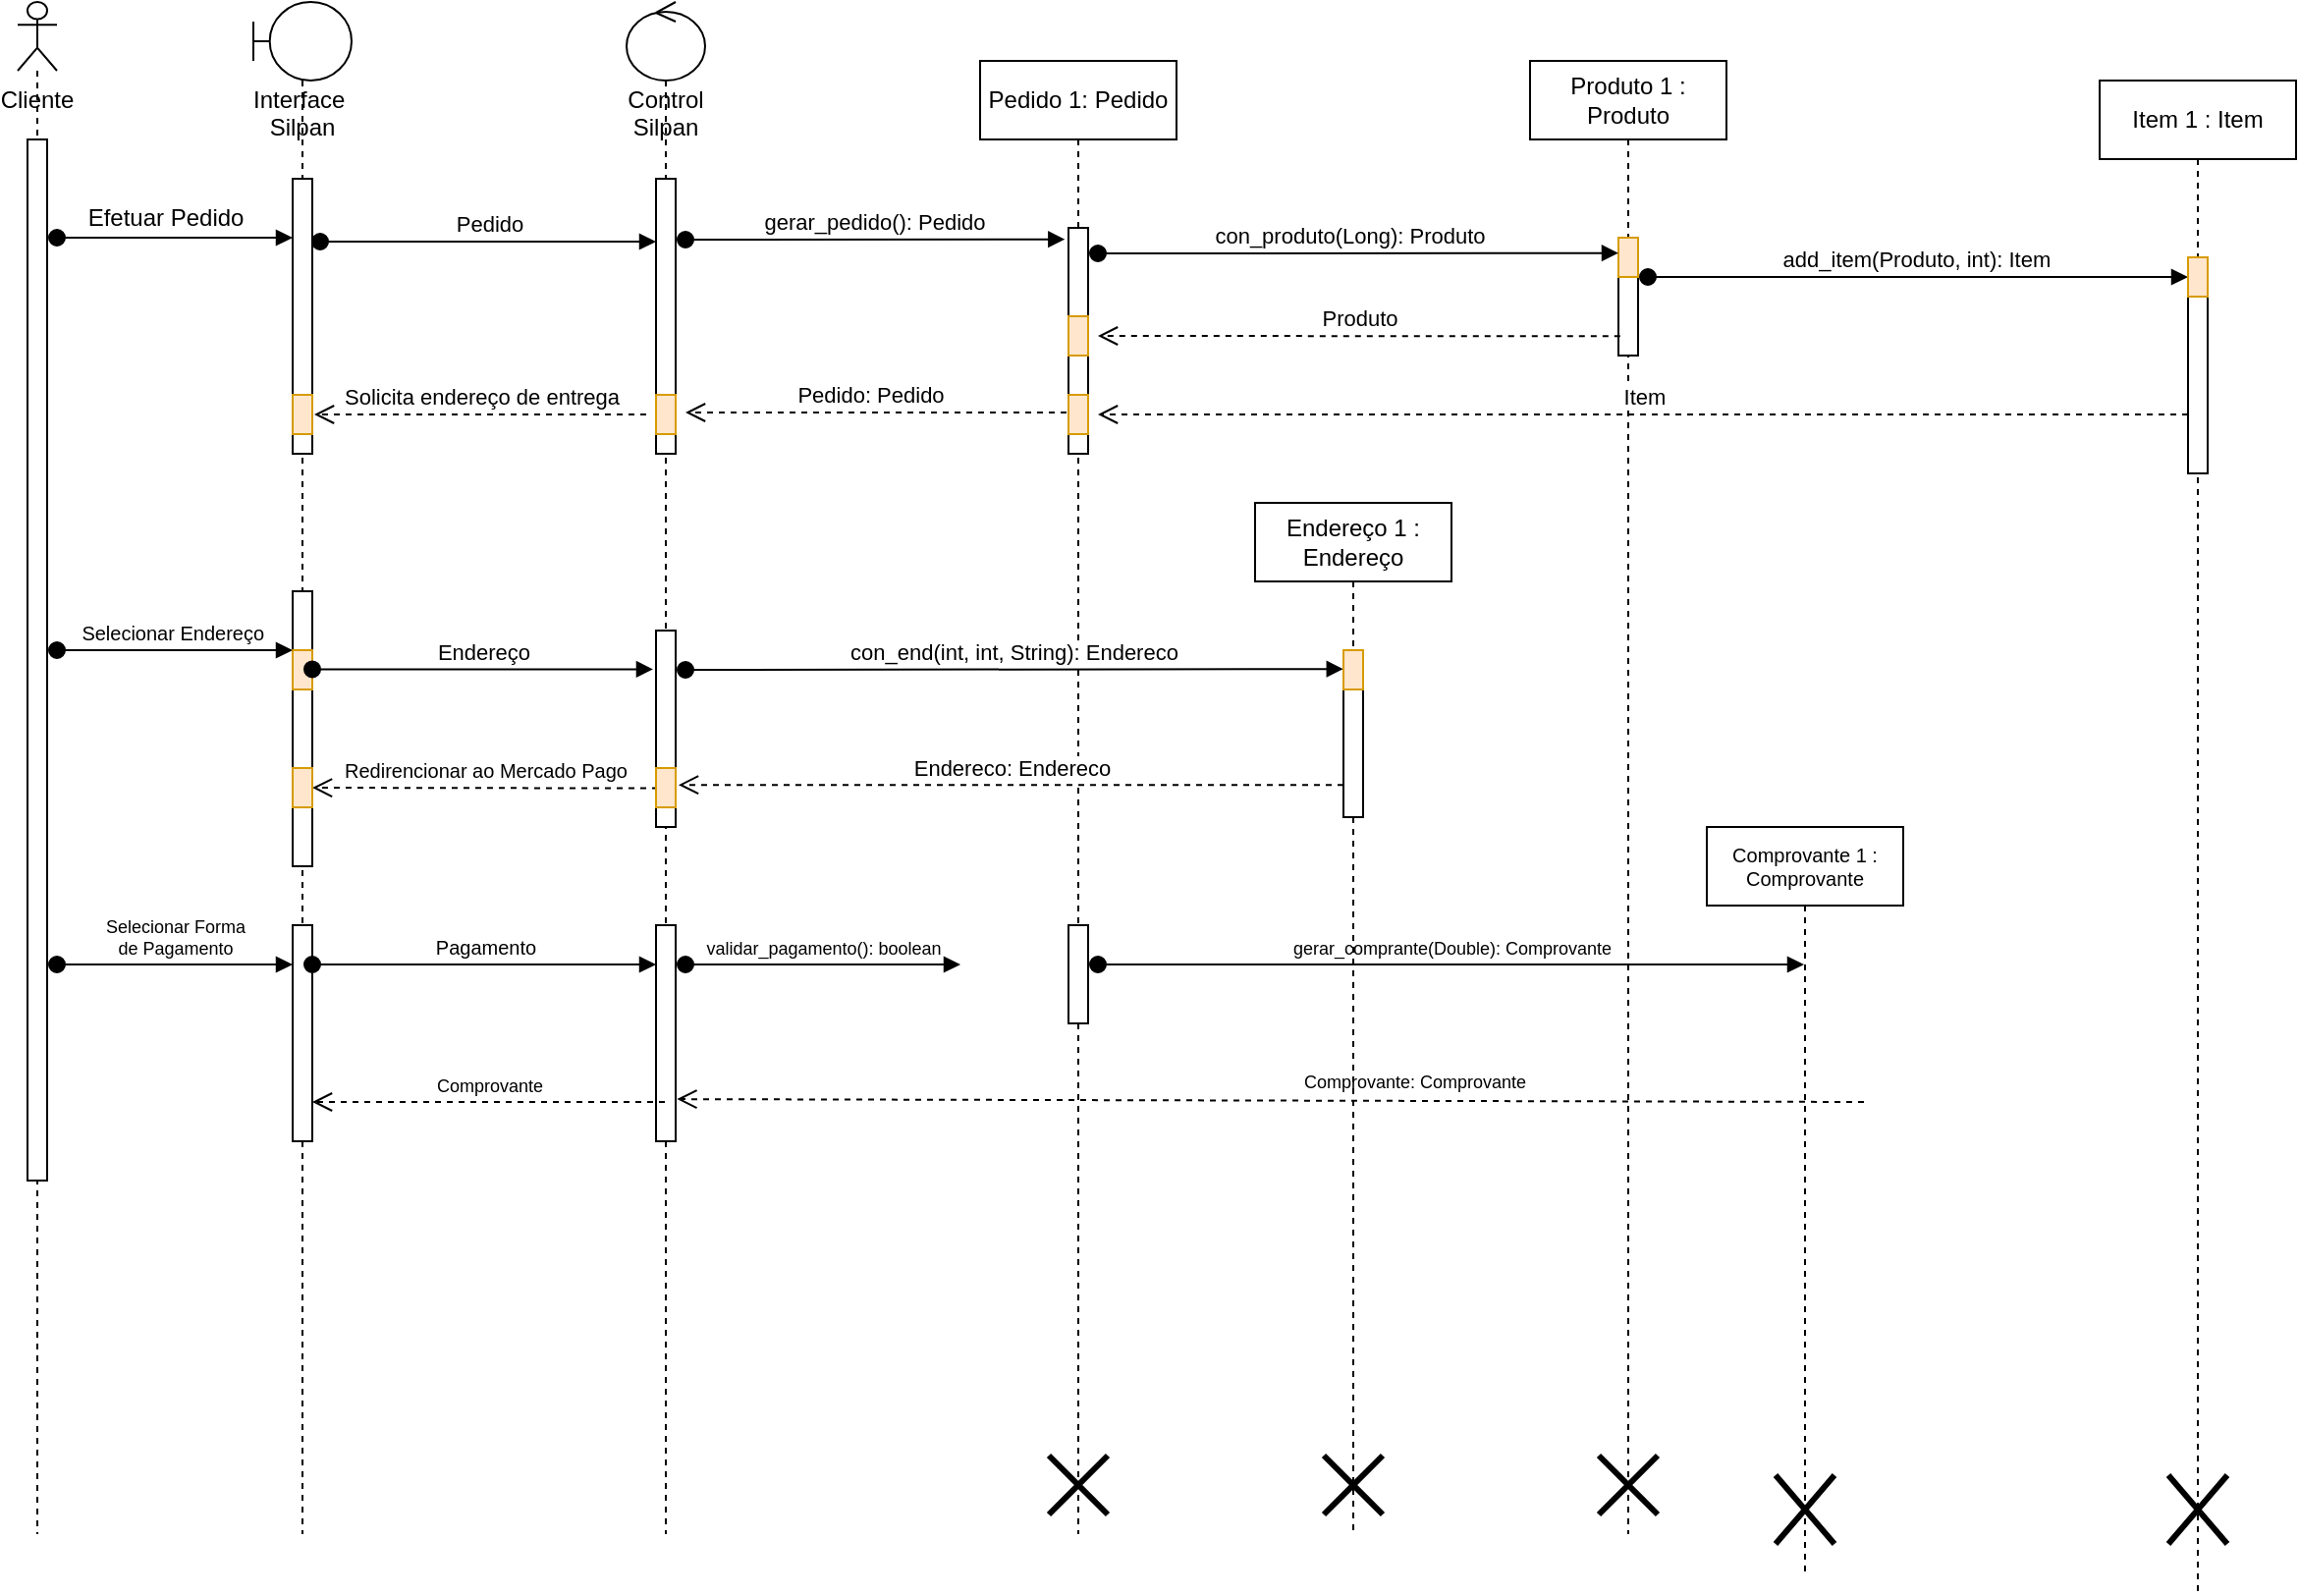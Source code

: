 <mxfile version="14.4.3" type="device"><diagram id="OQ-iXqlB67VpfukBFE_A" name="Página-1"><mxGraphModel dx="677" dy="396" grid="1" gridSize="10" guides="1" tooltips="1" connect="1" arrows="1" fold="1" page="1" pageScale="1" pageWidth="827" pageHeight="1169" math="0" shadow="0"><root><mxCell id="0"/><mxCell id="1" parent="0"/><mxCell id="o5wv8LOmDFNqc_gq_wm2-33" value="Redirencionar ao Mercado Pago" style="html=1;verticalAlign=bottom;endArrow=open;dashed=1;endSize=8;exitX=0.1;exitY=0.803;exitDx=0;exitDy=0;exitPerimeter=0;fontSize=10;" parent="1" source="o5wv8LOmDFNqc_gq_wm2-29" edge="1"><mxGeometry relative="1" as="geometry"><mxPoint x="360" y="500" as="sourcePoint"/><mxPoint x="260.0" y="500" as="targetPoint"/></mxGeometry></mxCell><mxCell id="o5wv8LOmDFNqc_gq_wm2-20" value="Pedido: Pedido" style="html=1;verticalAlign=bottom;endArrow=open;dashed=1;endSize=8;" parent="1" edge="1"><mxGeometry x="0.064" relative="1" as="geometry"><mxPoint x="650" y="309" as="sourcePoint"/><mxPoint x="450" y="309" as="targetPoint"/><mxPoint as="offset"/></mxGeometry></mxCell><mxCell id="tGT1rPYwJrPXcXbt0bv_-14" value="Produto 1 : Produto" style="shape=umlLifeline;perimeter=lifelinePerimeter;whiteSpace=wrap;html=1;container=1;collapsible=0;recursiveResize=0;outlineConnect=0;resizable=0;" parent="1" vertex="1"><mxGeometry x="880" y="130" width="100" height="750" as="geometry"/></mxCell><mxCell id="tGT1rPYwJrPXcXbt0bv_-46" value="" style="shape=umlDestroy;whiteSpace=wrap;html=1;strokeWidth=3;" parent="tGT1rPYwJrPXcXbt0bv_-14" vertex="1"><mxGeometry x="35" y="710" width="30" height="30" as="geometry"/></mxCell><mxCell id="o5wv8LOmDFNqc_gq_wm2-13" value="add_item(Produto, int): Item&amp;nbsp;" style="html=1;verticalAlign=bottom;startArrow=oval;startFill=1;endArrow=block;startSize=8;" parent="tGT1rPYwJrPXcXbt0bv_-14" edge="1" target="o5wv8LOmDFNqc_gq_wm2-11"><mxGeometry width="60" relative="1" as="geometry"><mxPoint x="60" y="110" as="sourcePoint"/><mxPoint x="233" y="110" as="targetPoint"/></mxGeometry></mxCell><mxCell id="o5wv8LOmDFNqc_gq_wm2-50" value="Comprovante: Comprovante" style="html=1;verticalAlign=bottom;endArrow=open;dashed=1;endSize=8;fontSize=9;entryX=1.067;entryY=0.805;entryDx=0;entryDy=0;entryPerimeter=0;" parent="tGT1rPYwJrPXcXbt0bv_-14" target="o5wv8LOmDFNqc_gq_wm2-35" edge="1"><mxGeometry x="-0.241" y="-1" relative="1" as="geometry"><mxPoint x="170" y="530" as="sourcePoint"/><mxPoint x="-280" y="540" as="targetPoint"/><mxPoint as="offset"/></mxGeometry></mxCell><mxCell id="tGT1rPYwJrPXcXbt0bv_-15" value="" style="html=1;points=[];perimeter=orthogonalPerimeter;" parent="tGT1rPYwJrPXcXbt0bv_-14" vertex="1"><mxGeometry x="45" y="90" width="10" height="60" as="geometry"/></mxCell><mxCell id="M7fGhseqd1glGSnuLsdf-5" value="" style="html=1;points=[];perimeter=orthogonalPerimeter;fillColor=#ffe6cc;strokeColor=#d79b00;" vertex="1" parent="tGT1rPYwJrPXcXbt0bv_-14"><mxGeometry x="45" y="90" width="10" height="20" as="geometry"/></mxCell><mxCell id="tGT1rPYwJrPXcXbt0bv_-13" value="Pedido 1: Pedido" style="shape=umlLifeline;perimeter=lifelinePerimeter;whiteSpace=wrap;html=1;container=1;collapsible=0;recursiveResize=0;outlineConnect=0;" parent="1" vertex="1"><mxGeometry x="600" y="130" width="100" height="750" as="geometry"/></mxCell><mxCell id="tGT1rPYwJrPXcXbt0bv_-47" value="" style="shape=umlDestroy;whiteSpace=wrap;html=1;strokeWidth=3;" parent="tGT1rPYwJrPXcXbt0bv_-13" vertex="1"><mxGeometry x="35" y="710" width="30" height="30" as="geometry"/></mxCell><mxCell id="o5wv8LOmDFNqc_gq_wm2-47" value="" style="html=1;points=[];perimeter=orthogonalPerimeter;fontSize=10;" parent="tGT1rPYwJrPXcXbt0bv_-13" vertex="1"><mxGeometry x="45" y="440" width="10" height="50" as="geometry"/></mxCell><mxCell id="o5wv8LOmDFNqc_gq_wm2-49" value="gerar_comprante(Double): Comprovante" style="html=1;verticalAlign=bottom;startArrow=oval;startFill=1;endArrow=block;startSize=8;fontSize=9;" parent="tGT1rPYwJrPXcXbt0bv_-13" target="o5wv8LOmDFNqc_gq_wm2-44" edge="1"><mxGeometry width="60" relative="1" as="geometry"><mxPoint x="60" y="460" as="sourcePoint"/><mxPoint x="120" y="460" as="targetPoint"/></mxGeometry></mxCell><mxCell id="tGT1rPYwJrPXcXbt0bv_-27" value="" style="html=1;points=[];perimeter=orthogonalPerimeter;" parent="tGT1rPYwJrPXcXbt0bv_-13" vertex="1"><mxGeometry x="45" y="85" width="10" height="115" as="geometry"/></mxCell><mxCell id="M7fGhseqd1glGSnuLsdf-3" value="" style="html=1;points=[];perimeter=orthogonalPerimeter;fillColor=#ffe6cc;strokeColor=#d79b00;" vertex="1" parent="tGT1rPYwJrPXcXbt0bv_-13"><mxGeometry x="45" y="130" width="10" height="20" as="geometry"/></mxCell><mxCell id="M7fGhseqd1glGSnuLsdf-13" value="" style="html=1;points=[];perimeter=orthogonalPerimeter;fillColor=#ffe6cc;strokeColor=#d79b00;" vertex="1" parent="tGT1rPYwJrPXcXbt0bv_-13"><mxGeometry x="45" y="170" width="10" height="20" as="geometry"/></mxCell><mxCell id="tGT1rPYwJrPXcXbt0bv_-4" value="Cliente" style="shape=umlLifeline;participant=umlActor;perimeter=lifelinePerimeter;whiteSpace=wrap;html=1;container=1;collapsible=0;recursiveResize=0;verticalAlign=top;spacingTop=36;outlineConnect=0;size=35;" parent="1" vertex="1"><mxGeometry x="110" y="100" width="20" height="780" as="geometry"/></mxCell><mxCell id="tGT1rPYwJrPXcXbt0bv_-5" value="" style="html=1;points=[];perimeter=orthogonalPerimeter;" parent="tGT1rPYwJrPXcXbt0bv_-4" vertex="1"><mxGeometry x="5" y="70" width="10" height="530" as="geometry"/></mxCell><mxCell id="tGT1rPYwJrPXcXbt0bv_-6" value="Interface&amp;nbsp; Silpan" style="shape=umlLifeline;participant=umlBoundary;perimeter=lifelinePerimeter;whiteSpace=wrap;html=1;container=1;collapsible=0;recursiveResize=0;verticalAlign=top;spacingTop=36;outlineConnect=0;size=40;" parent="1" vertex="1"><mxGeometry x="230" y="100" width="50" height="780" as="geometry"/></mxCell><mxCell id="tGT1rPYwJrPXcXbt0bv_-7" value="" style="html=1;points=[];perimeter=orthogonalPerimeter;" parent="tGT1rPYwJrPXcXbt0bv_-6" vertex="1"><mxGeometry x="20" y="90" width="10" height="140" as="geometry"/></mxCell><mxCell id="o5wv8LOmDFNqc_gq_wm2-21" value="" style="html=1;points=[];perimeter=orthogonalPerimeter;" parent="tGT1rPYwJrPXcXbt0bv_-6" vertex="1"><mxGeometry x="20" y="300" width="10" height="140" as="geometry"/></mxCell><mxCell id="o5wv8LOmDFNqc_gq_wm2-34" value="" style="html=1;points=[];perimeter=orthogonalPerimeter;" parent="tGT1rPYwJrPXcXbt0bv_-6" vertex="1"><mxGeometry x="20" y="470" width="10" height="110" as="geometry"/></mxCell><mxCell id="o5wv8LOmDFNqc_gq_wm2-38" value="Pagamento" style="html=1;verticalAlign=bottom;startArrow=oval;startFill=1;endArrow=block;startSize=8;fontSize=10;" parent="tGT1rPYwJrPXcXbt0bv_-6" target="o5wv8LOmDFNqc_gq_wm2-35" edge="1"><mxGeometry width="60" relative="1" as="geometry"><mxPoint x="30" y="490" as="sourcePoint"/><mxPoint x="90" y="490" as="targetPoint"/></mxGeometry></mxCell><mxCell id="M7fGhseqd1glGSnuLsdf-4" value="" style="html=1;points=[];perimeter=orthogonalPerimeter;fillColor=#ffe6cc;strokeColor=#d79b00;" vertex="1" parent="tGT1rPYwJrPXcXbt0bv_-6"><mxGeometry x="20" y="200" width="10" height="20" as="geometry"/></mxCell><mxCell id="M7fGhseqd1glGSnuLsdf-7" value="" style="html=1;points=[];perimeter=orthogonalPerimeter;fillColor=#ffe6cc;strokeColor=#d79b00;" vertex="1" parent="tGT1rPYwJrPXcXbt0bv_-6"><mxGeometry x="20" y="330" width="10" height="20" as="geometry"/></mxCell><mxCell id="M7fGhseqd1glGSnuLsdf-10" value="" style="html=1;points=[];perimeter=orthogonalPerimeter;fillColor=#ffe6cc;strokeColor=#d79b00;" vertex="1" parent="tGT1rPYwJrPXcXbt0bv_-6"><mxGeometry x="20" y="390" width="10" height="20" as="geometry"/></mxCell><mxCell id="tGT1rPYwJrPXcXbt0bv_-8" value="" style="html=1;verticalAlign=bottom;startArrow=oval;startFill=1;endArrow=block;startSize=8;exitX=0;exitY=1;exitDx=0;exitDy=0;exitPerimeter=0;" parent="1" target="tGT1rPYwJrPXcXbt0bv_-7" edge="1"><mxGeometry width="60" relative="1" as="geometry"><mxPoint x="130" y="220" as="sourcePoint"/><mxPoint x="200" y="210" as="targetPoint"/><Array as="points"><mxPoint x="180" y="220"/></Array></mxGeometry></mxCell><mxCell id="tGT1rPYwJrPXcXbt0bv_-9" value="Control Silpan" style="shape=umlLifeline;participant=umlControl;perimeter=lifelinePerimeter;whiteSpace=wrap;html=1;container=1;collapsible=0;recursiveResize=0;verticalAlign=top;spacingTop=36;outlineConnect=0;size=40;" parent="1" vertex="1"><mxGeometry x="420" y="100" width="40" height="780" as="geometry"/></mxCell><mxCell id="tGT1rPYwJrPXcXbt0bv_-10" value="" style="html=1;points=[];perimeter=orthogonalPerimeter;" parent="tGT1rPYwJrPXcXbt0bv_-9" vertex="1"><mxGeometry x="15" y="90" width="10" height="140" as="geometry"/></mxCell><mxCell id="o5wv8LOmDFNqc_gq_wm2-29" value="" style="html=1;points=[];perimeter=orthogonalPerimeter;" parent="tGT1rPYwJrPXcXbt0bv_-9" vertex="1"><mxGeometry x="15" y="320" width="10" height="100" as="geometry"/></mxCell><mxCell id="o5wv8LOmDFNqc_gq_wm2-30" value="con_end(int, int, String): Endereco" style="html=1;verticalAlign=bottom;startArrow=oval;startFill=1;endArrow=block;startSize=8;entryX=-0.01;entryY=0.113;entryDx=0;entryDy=0;entryPerimeter=0;" parent="tGT1rPYwJrPXcXbt0bv_-9" target="o5wv8LOmDFNqc_gq_wm2-36" edge="1"><mxGeometry width="60" relative="1" as="geometry"><mxPoint x="30" y="340" as="sourcePoint"/><mxPoint x="90" y="340" as="targetPoint"/></mxGeometry></mxCell><mxCell id="o5wv8LOmDFNqc_gq_wm2-35" value="" style="html=1;points=[];perimeter=orthogonalPerimeter;" parent="tGT1rPYwJrPXcXbt0bv_-9" vertex="1"><mxGeometry x="15" y="470" width="10" height="110" as="geometry"/></mxCell><mxCell id="o5wv8LOmDFNqc_gq_wm2-48" value="validar_pagamento(): boolean" style="html=1;verticalAlign=bottom;startArrow=oval;startFill=1;endArrow=block;startSize=8;fontSize=9;" parent="tGT1rPYwJrPXcXbt0bv_-9" edge="1"><mxGeometry width="60" relative="1" as="geometry"><mxPoint x="30" y="490" as="sourcePoint"/><mxPoint x="170" y="490" as="targetPoint"/></mxGeometry></mxCell><mxCell id="M7fGhseqd1glGSnuLsdf-2" value="" style="html=1;points=[];perimeter=orthogonalPerimeter;fillColor=#ffe6cc;strokeColor=#d79b00;" vertex="1" parent="tGT1rPYwJrPXcXbt0bv_-9"><mxGeometry x="15" y="200" width="10" height="20" as="geometry"/></mxCell><mxCell id="M7fGhseqd1glGSnuLsdf-11" value="" style="html=1;points=[];perimeter=orthogonalPerimeter;fillColor=#ffe6cc;strokeColor=#d79b00;" vertex="1" parent="tGT1rPYwJrPXcXbt0bv_-9"><mxGeometry x="15" y="390" width="10" height="20" as="geometry"/></mxCell><mxCell id="tGT1rPYwJrPXcXbt0bv_-11" value="Pedido" style="html=1;verticalAlign=bottom;startArrow=oval;startFill=1;endArrow=block;startSize=8;" parent="1" target="tGT1rPYwJrPXcXbt0bv_-10" edge="1"><mxGeometry width="60" relative="1" as="geometry"><mxPoint x="264" y="222" as="sourcePoint"/><mxPoint x="360" y="222" as="targetPoint"/></mxGeometry></mxCell><mxCell id="tGT1rPYwJrPXcXbt0bv_-16" value="con_produto(Long): Produto" style="html=1;verticalAlign=bottom;startArrow=oval;startFill=1;endArrow=block;startSize=8;entryX=0;entryY=0.131;entryDx=0;entryDy=0;entryPerimeter=0;" parent="1" target="tGT1rPYwJrPXcXbt0bv_-15" edge="1"><mxGeometry x="-0.027" width="60" relative="1" as="geometry"><mxPoint x="660" y="228" as="sourcePoint"/><mxPoint x="570" y="230" as="targetPoint"/><mxPoint x="-1" as="offset"/></mxGeometry></mxCell><mxCell id="tGT1rPYwJrPXcXbt0bv_-12" value="gerar_pedido(): Pedido" style="html=1;verticalAlign=bottom;startArrow=oval;startFill=1;endArrow=block;startSize=8;entryX=-0.183;entryY=0.051;entryDx=0;entryDy=0;entryPerimeter=0;" parent="1" target="tGT1rPYwJrPXcXbt0bv_-27" edge="1"><mxGeometry width="60" relative="1" as="geometry"><mxPoint x="450" y="221" as="sourcePoint"/><mxPoint x="440" y="190" as="targetPoint"/></mxGeometry></mxCell><mxCell id="o5wv8LOmDFNqc_gq_wm2-2" value="Efetuar Pedido" style="text;html=1;align=center;verticalAlign=middle;resizable=0;points=[];autosize=1;" parent="1" vertex="1"><mxGeometry x="140" y="200" width="90" height="20" as="geometry"/></mxCell><mxCell id="o5wv8LOmDFNqc_gq_wm2-10" value="Item 1 : Item" style="shape=umlLifeline;perimeter=lifelinePerimeter;whiteSpace=wrap;html=1;container=1;collapsible=0;recursiveResize=0;outlineConnect=0;" parent="1" vertex="1"><mxGeometry x="1170" y="140" width="100" height="770" as="geometry"/></mxCell><mxCell id="o5wv8LOmDFNqc_gq_wm2-11" value="" style="html=1;points=[];perimeter=orthogonalPerimeter;" parent="o5wv8LOmDFNqc_gq_wm2-10" vertex="1"><mxGeometry x="45" y="90" width="10" height="110" as="geometry"/></mxCell><mxCell id="o5wv8LOmDFNqc_gq_wm2-12" value="" style="shape=umlDestroy;whiteSpace=wrap;html=1;strokeWidth=3;" parent="o5wv8LOmDFNqc_gq_wm2-10" vertex="1"><mxGeometry x="35" y="710" width="30" height="35" as="geometry"/></mxCell><mxCell id="M7fGhseqd1glGSnuLsdf-6" value="" style="html=1;points=[];perimeter=orthogonalPerimeter;fillColor=#ffe6cc;strokeColor=#d79b00;" vertex="1" parent="o5wv8LOmDFNqc_gq_wm2-10"><mxGeometry x="45" y="90" width="10" height="20" as="geometry"/></mxCell><mxCell id="o5wv8LOmDFNqc_gq_wm2-16" value="Produto" style="html=1;verticalAlign=bottom;endArrow=open;dashed=1;endSize=8;exitX=0.09;exitY=0.836;exitDx=0;exitDy=0;exitPerimeter=0;" parent="1" edge="1" source="tGT1rPYwJrPXcXbt0bv_-15"><mxGeometry relative="1" as="geometry"><mxPoint x="920" y="270" as="sourcePoint"/><mxPoint x="660" y="270" as="targetPoint"/></mxGeometry></mxCell><mxCell id="o5wv8LOmDFNqc_gq_wm2-18" value="Solicita endereço de entrega" style="html=1;verticalAlign=bottom;endArrow=open;dashed=1;endSize=8;" parent="1" edge="1"><mxGeometry relative="1" as="geometry"><mxPoint x="430" y="310" as="sourcePoint"/><mxPoint x="261" y="310" as="targetPoint"/></mxGeometry></mxCell><mxCell id="o5wv8LOmDFNqc_gq_wm2-26" value="Endereço 1 : Endereço" style="shape=umlLifeline;perimeter=lifelinePerimeter;whiteSpace=wrap;html=1;container=1;collapsible=0;recursiveResize=0;outlineConnect=0;" parent="1" vertex="1"><mxGeometry x="740" y="355" width="100" height="525" as="geometry"/></mxCell><mxCell id="o5wv8LOmDFNqc_gq_wm2-31" value="" style="shape=umlDestroy;whiteSpace=wrap;html=1;strokeWidth=3;" parent="o5wv8LOmDFNqc_gq_wm2-26" vertex="1"><mxGeometry x="35" y="485" width="30" height="30" as="geometry"/></mxCell><mxCell id="o5wv8LOmDFNqc_gq_wm2-36" value="" style="html=1;points=[];perimeter=orthogonalPerimeter;" parent="o5wv8LOmDFNqc_gq_wm2-26" vertex="1"><mxGeometry x="45" y="75" width="10" height="85" as="geometry"/></mxCell><mxCell id="M7fGhseqd1glGSnuLsdf-12" value="" style="html=1;points=[];perimeter=orthogonalPerimeter;fillColor=#ffe6cc;strokeColor=#d79b00;" vertex="1" parent="o5wv8LOmDFNqc_gq_wm2-26"><mxGeometry x="45" y="75" width="10" height="20" as="geometry"/></mxCell><mxCell id="o5wv8LOmDFNqc_gq_wm2-27" value="Selecionar Endereço&amp;nbsp;" style="html=1;verticalAlign=bottom;startArrow=oval;startFill=1;endArrow=block;startSize=8;fontSize=10;" parent="1" edge="1"><mxGeometry width="60" relative="1" as="geometry"><mxPoint x="130" y="430" as="sourcePoint"/><mxPoint x="250" y="430" as="targetPoint"/></mxGeometry></mxCell><mxCell id="o5wv8LOmDFNqc_gq_wm2-37" value="Selecionar Forma &lt;br&gt;de Pagamento" style="html=1;verticalAlign=bottom;startArrow=oval;startFill=1;endArrow=block;startSize=8;fontSize=9;" parent="1" edge="1"><mxGeometry width="60" relative="1" as="geometry"><mxPoint x="130" y="590" as="sourcePoint"/><mxPoint x="250" y="590" as="targetPoint"/></mxGeometry></mxCell><mxCell id="o5wv8LOmDFNqc_gq_wm2-44" value="Comprovante 1 : Comprovante" style="shape=umlLifeline;perimeter=lifelinePerimeter;whiteSpace=wrap;html=1;container=1;collapsible=0;recursiveResize=0;outlineConnect=0;fontSize=10;" parent="1" vertex="1"><mxGeometry x="970" y="520" width="100" height="380" as="geometry"/></mxCell><mxCell id="o5wv8LOmDFNqc_gq_wm2-52" value="" style="shape=umlDestroy;whiteSpace=wrap;html=1;strokeWidth=3;" parent="o5wv8LOmDFNqc_gq_wm2-44" vertex="1"><mxGeometry x="35" y="330" width="30" height="35" as="geometry"/></mxCell><mxCell id="o5wv8LOmDFNqc_gq_wm2-51" value="Comprovante" style="html=1;verticalAlign=bottom;endArrow=open;dashed=1;endSize=8;fontSize=9;" parent="1" edge="1" source="tGT1rPYwJrPXcXbt0bv_-9"><mxGeometry relative="1" as="geometry"><mxPoint x="360" y="660" as="sourcePoint"/><mxPoint x="260" y="660" as="targetPoint"/></mxGeometry></mxCell><mxCell id="o5wv8LOmDFNqc_gq_wm2-32" value="Endereco: Endereco" style="html=1;verticalAlign=bottom;endArrow=open;dashed=1;endSize=8;entryX=1.148;entryY=0.786;entryDx=0;entryDy=0;entryPerimeter=0;" parent="1" target="o5wv8LOmDFNqc_gq_wm2-29" edge="1" source="o5wv8LOmDFNqc_gq_wm2-36"><mxGeometry relative="1" as="geometry"><mxPoint x="730" y="500" as="sourcePoint"/><mxPoint x="520" y="500" as="targetPoint"/></mxGeometry></mxCell><mxCell id="o5wv8LOmDFNqc_gq_wm2-15" value="Item" style="html=1;verticalAlign=bottom;endArrow=open;dashed=1;endSize=8;" parent="1" edge="1" source="o5wv8LOmDFNqc_gq_wm2-11"><mxGeometry relative="1" as="geometry"><mxPoint x="1015" y="300" as="sourcePoint"/><mxPoint x="660" y="310" as="targetPoint"/><Array as="points"><mxPoint x="920" y="310"/><mxPoint x="720" y="310"/></Array></mxGeometry></mxCell><mxCell id="M7fGhseqd1glGSnuLsdf-9" value="Endereço" style="html=1;verticalAlign=bottom;startArrow=oval;startFill=1;endArrow=block;startSize=8;entryX=-0.152;entryY=0.197;entryDx=0;entryDy=0;entryPerimeter=0;exitX=1;exitY=0.485;exitDx=0;exitDy=0;exitPerimeter=0;" edge="1" parent="1" source="M7fGhseqd1glGSnuLsdf-7" target="o5wv8LOmDFNqc_gq_wm2-29"><mxGeometry width="60" relative="1" as="geometry"><mxPoint x="270" y="440" as="sourcePoint"/><mxPoint x="430" y="440" as="targetPoint"/><Array as="points"/></mxGeometry></mxCell></root></mxGraphModel></diagram></mxfile>